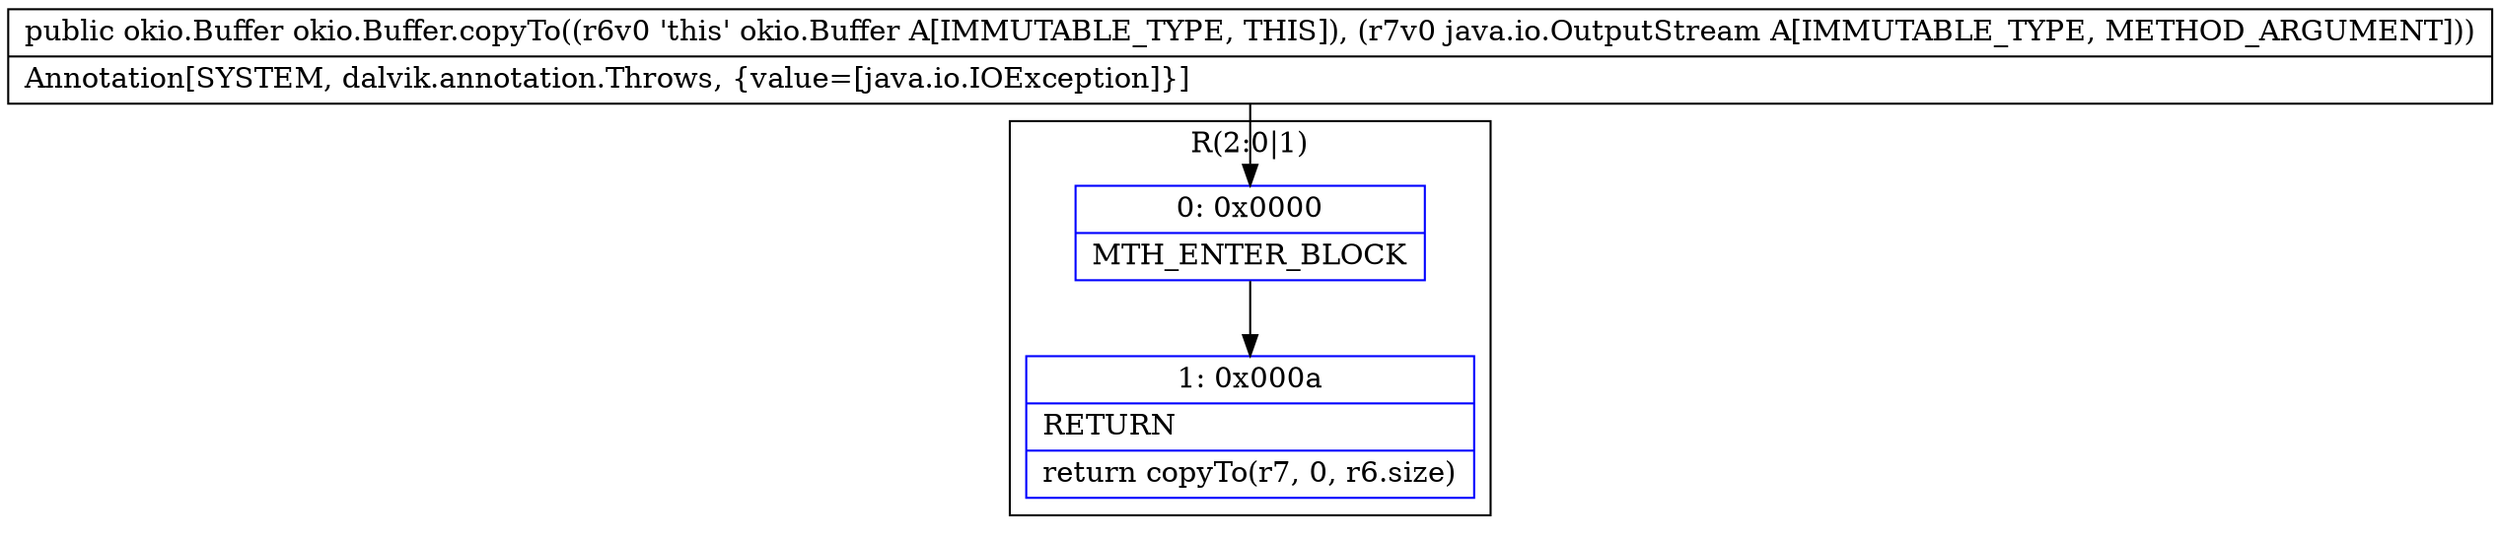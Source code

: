 digraph "CFG forokio.Buffer.copyTo(Ljava\/io\/OutputStream;)Lokio\/Buffer;" {
subgraph cluster_Region_1850737417 {
label = "R(2:0|1)";
node [shape=record,color=blue];
Node_0 [shape=record,label="{0\:\ 0x0000|MTH_ENTER_BLOCK\l}"];
Node_1 [shape=record,label="{1\:\ 0x000a|RETURN\l|return copyTo(r7, 0, r6.size)\l}"];
}
MethodNode[shape=record,label="{public okio.Buffer okio.Buffer.copyTo((r6v0 'this' okio.Buffer A[IMMUTABLE_TYPE, THIS]), (r7v0 java.io.OutputStream A[IMMUTABLE_TYPE, METHOD_ARGUMENT]))  | Annotation[SYSTEM, dalvik.annotation.Throws, \{value=[java.io.IOException]\}]\l}"];
MethodNode -> Node_0;
Node_0 -> Node_1;
}


